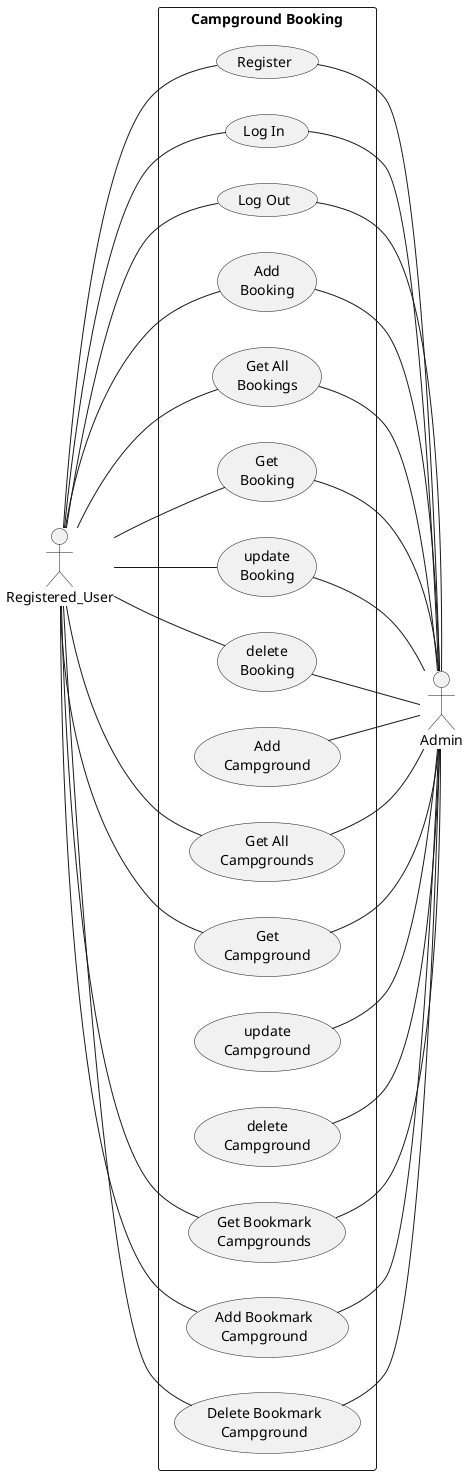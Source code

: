 @startuml Campground Booking Use Case Diagram

left to right direction

rectangle "Campground Booking" {
  usecase "Register" as register
  usecase "Log In" as login
  usecase "Log Out" as logout
  
  usecase "Add\nBooking" as addBooking
  usecase "Get All\nBookings" as getAllBooking
  usecase "Get\nBooking" as getBooking
  usecase "update\nBooking" as updateBooking
  usecase "delete\nBooking" as deleteBooking

  usecase "Add\nCampground" as addCampground
  usecase "Get All\nCampgrounds" as getAllCampground
  usecase "Get\nCampground" as getCampground
  usecase "update\nCampground" as updateCampground
  usecase "delete\nCampground" as deleteCampground

  usecase "Get Bookmark\nCampgrounds" as getBookmarkCampground
  usecase "Add Bookmark\nCampground" as addBookmarkCampground
  usecase "Delete Bookmark\nCampground" as deleteBookmarkCampground

}

actor "Registered_User" as registered_user 
registered_user -- register
registered_user -- login
registered_user -- logout

registered_user -- addBooking
registered_user -- getAllBooking
registered_user -- getBooking
registered_user -- updateBooking
registered_user -- deleteBooking

registered_user -- getAllCampground
registered_user -- getCampground

registered_user -- getBookmarkCampground
registered_user -- addBookmarkCampground
registered_user -- deleteBookmarkCampground

actor "Admin" as admin
register -- admin
login -- admin
logout -- admin

addBooking -- admin
getAllBooking -- admin
getBooking -- admin
updateBooking -- admin
deleteBooking -- admin

addCampground -- admin
getAllCampground -- admin
getCampground -- admin
updateCampground -- admin
deleteCampground -- admin

getBookmarkCampground -- admin
addBookmarkCampground -- admin
deleteBookmarkCampground -- admin

@enduml